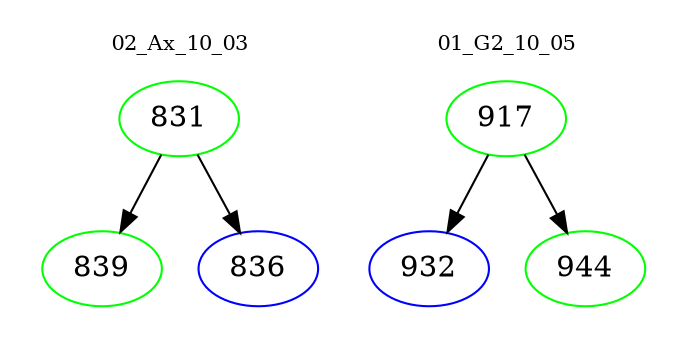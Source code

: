 digraph{
subgraph cluster_0 {
color = white
label = "02_Ax_10_03";
fontsize=10;
T0_831 [label="831", color="green"]
T0_831 -> T0_839 [color="black"]
T0_839 [label="839", color="green"]
T0_831 -> T0_836 [color="black"]
T0_836 [label="836", color="blue"]
}
subgraph cluster_1 {
color = white
label = "01_G2_10_05";
fontsize=10;
T1_917 [label="917", color="green"]
T1_917 -> T1_932 [color="black"]
T1_932 [label="932", color="blue"]
T1_917 -> T1_944 [color="black"]
T1_944 [label="944", color="green"]
}
}
